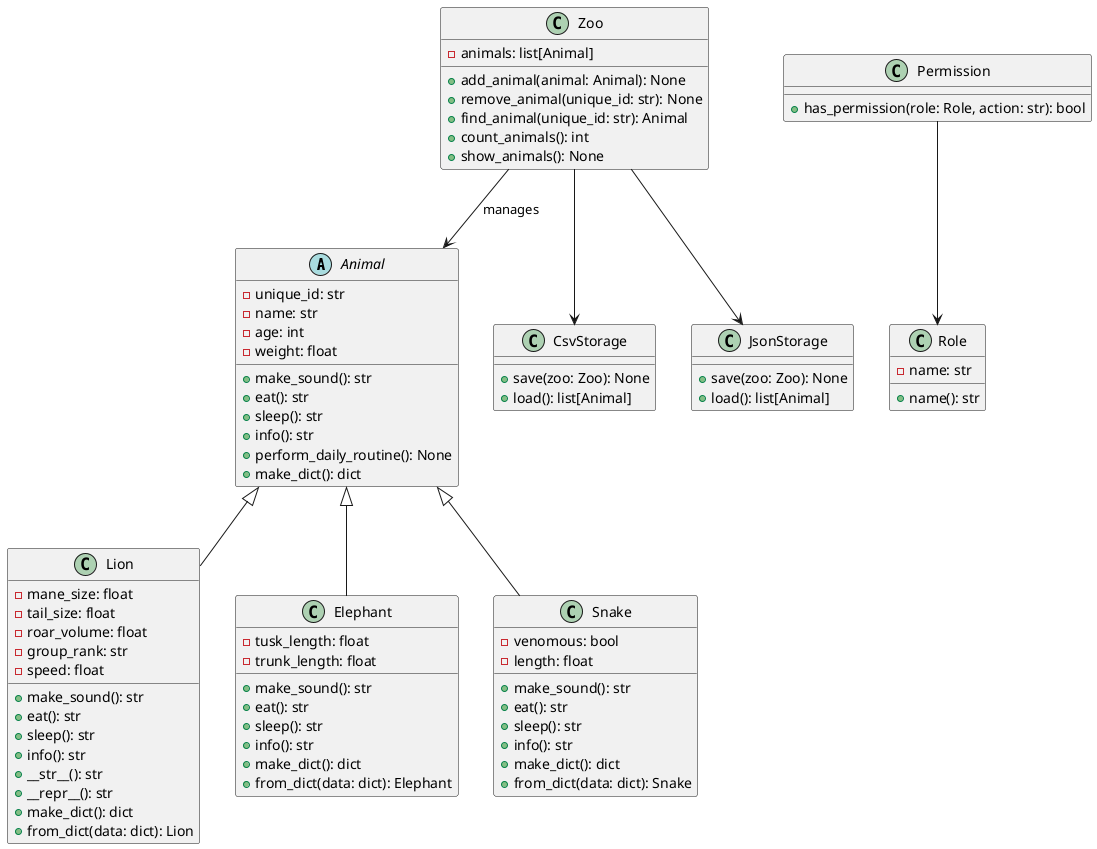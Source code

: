 @startuml
' Abstract class Animal
abstract class Animal {
    - unique_id: str
    - name: str
    - age: int
    - weight: float
    + make_sound(): str
    + eat(): str
    + sleep(): str
    + info(): str
    + perform_daily_routine(): None
    + make_dict(): dict
}

class Lion {
    - mane_size: float
    - tail_size: float
    - roar_volume: float
    - group_rank: str
    - speed: float
    + make_sound(): str
    + eat(): str
    + sleep(): str
    + info(): str
    + __str__(): str
    + __repr__(): str
    + make_dict(): dict
    + from_dict(data: dict): Lion
}

class Elephant {
    - tusk_length: float
    - trunk_length: float
    + make_sound(): str
    + eat(): str
    + sleep(): str
    + info(): str
    + make_dict(): dict
    + from_dict(data: dict): Elephant
}

class Snake {
    - venomous: bool
    - length: float
    + make_sound(): str
    + eat(): str
    + sleep(): str
    + info(): str
    + make_dict(): dict
    + from_dict(data: dict): Snake
}

class Zoo {
    - animals: list[Animal]
    + add_animal(animal: Animal): None
    + remove_animal(unique_id: str): None
    + find_animal(unique_id: str): Animal
    + count_animals(): int
    + show_animals(): None
}

class CsvStorage {
    + save(zoo: Zoo): None
    + load(): list[Animal]
}

class JsonStorage {
    + save(zoo: Zoo): None
    + load(): list[Animal]
}

class Role {
    - name: str
    + name(): str
}

class Permission {
    + has_permission(role: Role, action: str): bool
}

' Inheritance
Animal <|-- Lion
Animal <|-- Elephant
Animal <|-- Snake

' Associations
Zoo --> Animal : manages
Zoo --> CsvStorage
Zoo --> JsonStorage
Permission --> Role
@enduml